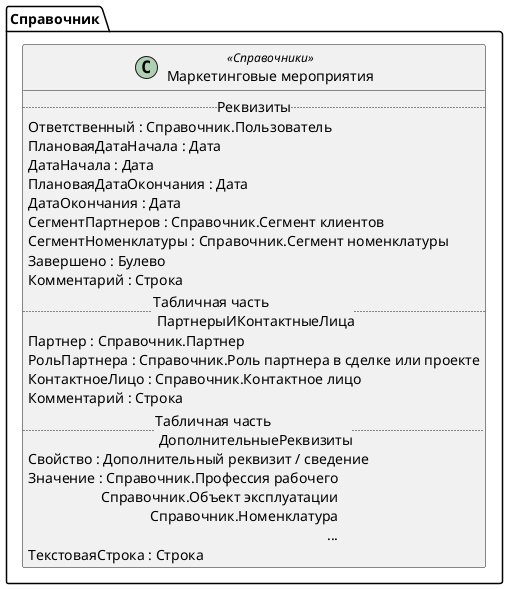 ﻿@startuml МаркетинговыеМероприятия
'!include templates.wsd
'..\include templates.wsd
class Справочник.МаркетинговыеМероприятия as "Маркетинговые мероприятия" <<Справочники>>
{
..Реквизиты..
Ответственный : Справочник.Пользователь
ПлановаяДатаНачала : Дата
ДатаНачала : Дата
ПлановаяДатаОкончания : Дата
ДатаОкончания : Дата
СегментПартнеров : Справочник.Сегмент клиентов
СегментНоменклатуры : Справочник.Сегмент номенклатуры
Завершено : Булево
Комментарий : Строка
..Табличная часть \n ПартнерыИКонтактныеЛица..
Партнер : Справочник.Партнер
РольПартнера : Справочник.Роль партнера в сделке или проекте
КонтактноеЛицо : Справочник.Контактное лицо
Комментарий : Строка
..Табличная часть \n ДополнительныеРеквизиты..
Свойство : Дополнительный реквизит / сведение
Значение : Справочник.Профессия рабочего\rСправочник.Объект эксплуатации\rСправочник.Номенклатура\r...
ТекстоваяСтрока : Строка
}
@enduml
